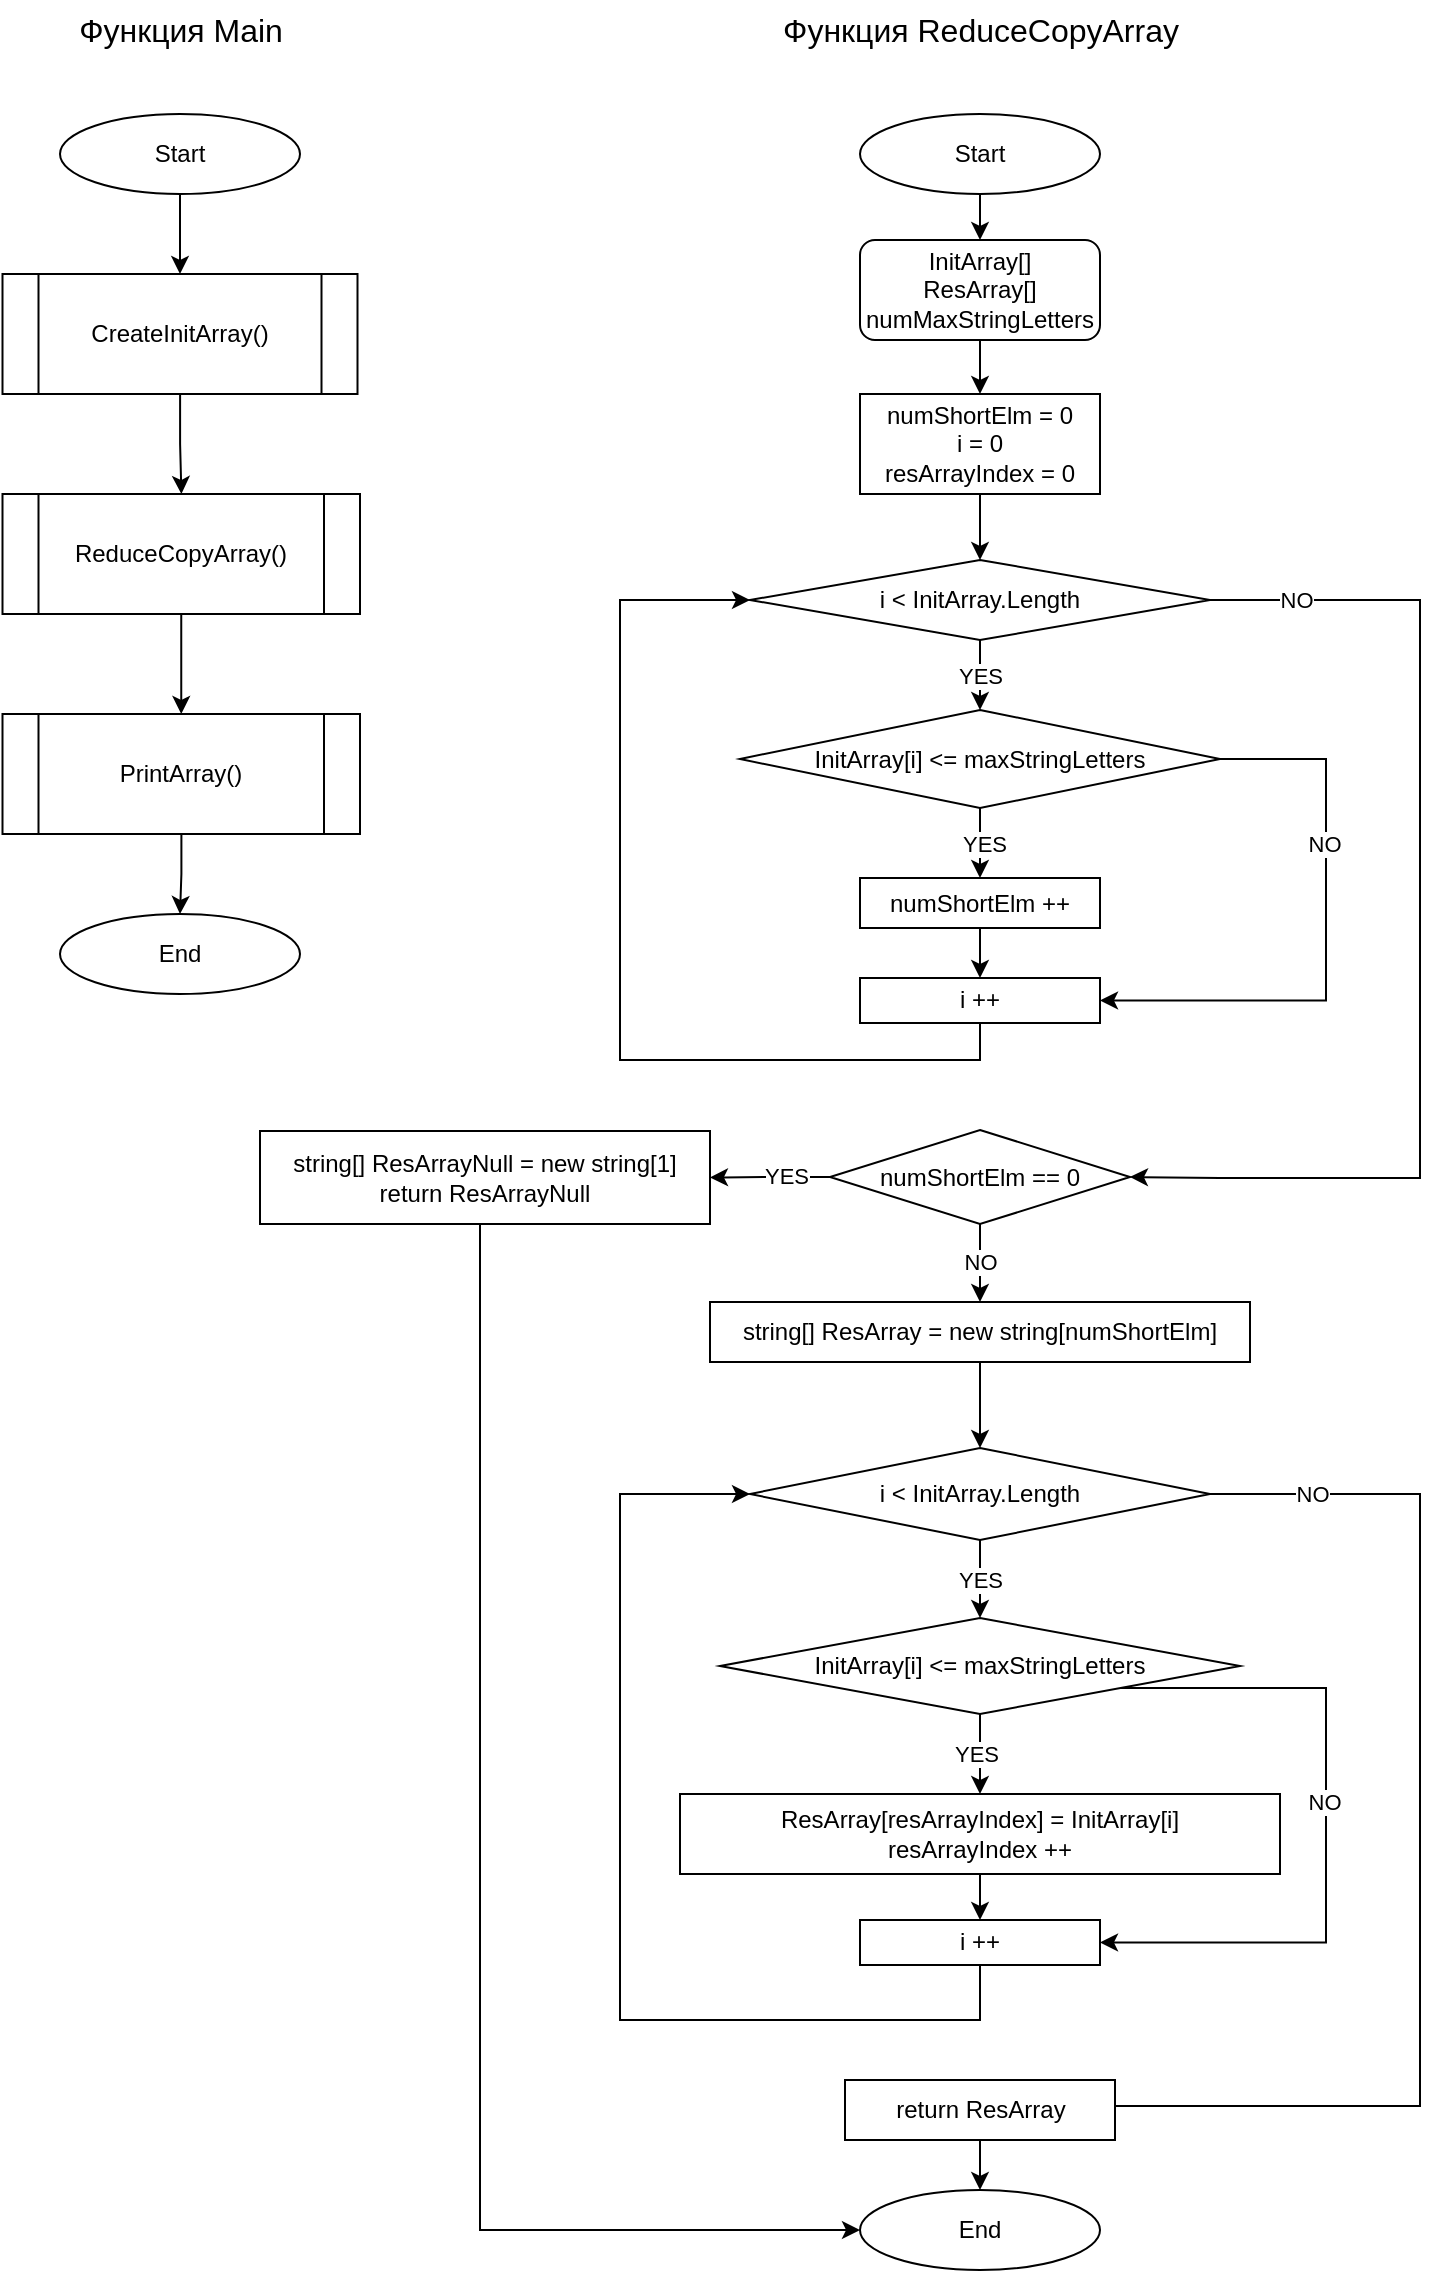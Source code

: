 <mxfile version="24.3.1" type="device">
  <diagram name="Страница — 1" id="QYVu-_xmTz6wH4iHj4pQ">
    <mxGraphModel dx="1838" dy="1004" grid="1" gridSize="10" guides="1" tooltips="1" connect="1" arrows="1" fold="1" page="1" pageScale="1" pageWidth="827" pageHeight="1169" math="0" shadow="0">
      <root>
        <mxCell id="0" />
        <mxCell id="1" parent="0" />
        <mxCell id="LS5zwWv9SQBJ4JKNAVWq-3" value="" style="edgeStyle=orthogonalEdgeStyle;rounded=0;orthogonalLoop=1;jettySize=auto;html=1;entryX=0.5;entryY=0;entryDx=0;entryDy=0;" edge="1" parent="1" source="LS5zwWv9SQBJ4JKNAVWq-1" target="LS5zwWv9SQBJ4JKNAVWq-4">
          <mxGeometry relative="1" as="geometry">
            <mxPoint x="110" y="187" as="targetPoint" />
          </mxGeometry>
        </mxCell>
        <mxCell id="LS5zwWv9SQBJ4JKNAVWq-1" value="&lt;font style=&quot;font-size: 12px;&quot;&gt;Start&lt;/font&gt;" style="ellipse;whiteSpace=wrap;html=1;" vertex="1" parent="1">
          <mxGeometry x="50" y="77" width="120" height="40" as="geometry" />
        </mxCell>
        <mxCell id="LS5zwWv9SQBJ4JKNAVWq-6" value="" style="edgeStyle=orthogonalEdgeStyle;rounded=0;orthogonalLoop=1;jettySize=auto;html=1;" edge="1" parent="1" source="LS5zwWv9SQBJ4JKNAVWq-4" target="LS5zwWv9SQBJ4JKNAVWq-5">
          <mxGeometry relative="1" as="geometry" />
        </mxCell>
        <mxCell id="LS5zwWv9SQBJ4JKNAVWq-4" value="&lt;font style=&quot;font-size: 12px;&quot;&gt;CreateInitArray()&lt;/font&gt;" style="shape=process;whiteSpace=wrap;html=1;backgroundOutline=1;" vertex="1" parent="1">
          <mxGeometry x="21.25" y="157" width="177.5" height="60" as="geometry" />
        </mxCell>
        <mxCell id="LS5zwWv9SQBJ4JKNAVWq-8" value="" style="edgeStyle=orthogonalEdgeStyle;rounded=0;orthogonalLoop=1;jettySize=auto;html=1;" edge="1" parent="1" source="LS5zwWv9SQBJ4JKNAVWq-5" target="LS5zwWv9SQBJ4JKNAVWq-7">
          <mxGeometry relative="1" as="geometry" />
        </mxCell>
        <mxCell id="LS5zwWv9SQBJ4JKNAVWq-5" value="&lt;font style=&quot;font-size: 12px;&quot;&gt;ReduceCopyArray()&lt;/font&gt;" style="shape=process;whiteSpace=wrap;html=1;backgroundOutline=1;" vertex="1" parent="1">
          <mxGeometry x="21.25" y="267" width="178.75" height="60" as="geometry" />
        </mxCell>
        <mxCell id="LS5zwWv9SQBJ4JKNAVWq-10" value="" style="edgeStyle=orthogonalEdgeStyle;rounded=0;orthogonalLoop=1;jettySize=auto;html=1;" edge="1" parent="1" source="LS5zwWv9SQBJ4JKNAVWq-7" target="LS5zwWv9SQBJ4JKNAVWq-9">
          <mxGeometry relative="1" as="geometry" />
        </mxCell>
        <mxCell id="LS5zwWv9SQBJ4JKNAVWq-7" value="&lt;font style=&quot;font-size: 12px;&quot;&gt;PrintArray()&lt;/font&gt;" style="shape=process;whiteSpace=wrap;html=1;backgroundOutline=1;" vertex="1" parent="1">
          <mxGeometry x="21.25" y="377" width="178.75" height="60" as="geometry" />
        </mxCell>
        <mxCell id="LS5zwWv9SQBJ4JKNAVWq-9" value="&lt;font style=&quot;font-size: 12px;&quot;&gt;End&lt;/font&gt;" style="ellipse;whiteSpace=wrap;html=1;" vertex="1" parent="1">
          <mxGeometry x="50" y="477" width="120" height="40" as="geometry" />
        </mxCell>
        <mxCell id="LS5zwWv9SQBJ4JKNAVWq-11" value="&lt;font style=&quot;font-size: 16px;&quot;&gt;Функция Main&lt;/font&gt;" style="text;html=1;align=center;verticalAlign=middle;resizable=0;points=[];autosize=1;strokeColor=none;fillColor=none;" vertex="1" parent="1">
          <mxGeometry x="45" y="20" width="130" height="30" as="geometry" />
        </mxCell>
        <mxCell id="LS5zwWv9SQBJ4JKNAVWq-14" value="&lt;font style=&quot;font-size: 16px;&quot;&gt;Функция ReduceCopyArray&lt;/font&gt;" style="text;html=1;align=center;verticalAlign=middle;resizable=0;points=[];autosize=1;strokeColor=none;fillColor=none;" vertex="1" parent="1">
          <mxGeometry x="400" y="20" width="220" height="30" as="geometry" />
        </mxCell>
        <mxCell id="LS5zwWv9SQBJ4JKNAVWq-23" value="" style="edgeStyle=orthogonalEdgeStyle;rounded=0;orthogonalLoop=1;jettySize=auto;html=1;" edge="1" parent="1" source="LS5zwWv9SQBJ4JKNAVWq-15" target="LS5zwWv9SQBJ4JKNAVWq-22">
          <mxGeometry relative="1" as="geometry" />
        </mxCell>
        <mxCell id="LS5zwWv9SQBJ4JKNAVWq-15" value="&lt;font style=&quot;font-size: 12px;&quot;&gt;Start&lt;/font&gt;" style="ellipse;whiteSpace=wrap;html=1;" vertex="1" parent="1">
          <mxGeometry x="450" y="77" width="120" height="40" as="geometry" />
        </mxCell>
        <mxCell id="LS5zwWv9SQBJ4JKNAVWq-19" value="" style="edgeStyle=orthogonalEdgeStyle;rounded=0;orthogonalLoop=1;jettySize=auto;html=1;" edge="1" parent="1" source="LS5zwWv9SQBJ4JKNAVWq-16" target="LS5zwWv9SQBJ4JKNAVWq-18">
          <mxGeometry relative="1" as="geometry" />
        </mxCell>
        <mxCell id="LS5zwWv9SQBJ4JKNAVWq-16" value="&lt;div&gt;&lt;span style=&quot;background-color: initial;&quot;&gt;numShortElm = 0&lt;/span&gt;&lt;br&gt;&lt;/div&gt;&lt;div&gt;i = 0&lt;/div&gt;&lt;div&gt;resArrayIndex = 0&lt;/div&gt;" style="whiteSpace=wrap;html=1;" vertex="1" parent="1">
          <mxGeometry x="450" y="217" width="120" height="50" as="geometry" />
        </mxCell>
        <mxCell id="LS5zwWv9SQBJ4JKNAVWq-27" value="" style="edgeStyle=orthogonalEdgeStyle;rounded=0;orthogonalLoop=1;jettySize=auto;html=1;" edge="1" parent="1" source="LS5zwWv9SQBJ4JKNAVWq-18" target="LS5zwWv9SQBJ4JKNAVWq-26">
          <mxGeometry relative="1" as="geometry" />
        </mxCell>
        <mxCell id="LS5zwWv9SQBJ4JKNAVWq-28" value="YES" style="edgeLabel;html=1;align=center;verticalAlign=middle;resizable=0;points=[];" vertex="1" connectable="0" parent="LS5zwWv9SQBJ4JKNAVWq-27">
          <mxGeometry x="-0.007" relative="1" as="geometry">
            <mxPoint as="offset" />
          </mxGeometry>
        </mxCell>
        <mxCell id="LS5zwWv9SQBJ4JKNAVWq-40" style="edgeStyle=orthogonalEdgeStyle;rounded=0;orthogonalLoop=1;jettySize=auto;html=1;entryX=1;entryY=0.5;entryDx=0;entryDy=0;exitX=1;exitY=0.5;exitDx=0;exitDy=0;" edge="1" parent="1" source="LS5zwWv9SQBJ4JKNAVWq-18" target="LS5zwWv9SQBJ4JKNAVWq-61">
          <mxGeometry relative="1" as="geometry">
            <Array as="points">
              <mxPoint x="730" y="320" />
              <mxPoint x="730" y="609" />
              <mxPoint x="630" y="609" />
            </Array>
          </mxGeometry>
        </mxCell>
        <mxCell id="LS5zwWv9SQBJ4JKNAVWq-41" value="NO" style="edgeLabel;html=1;align=center;verticalAlign=middle;resizable=0;points=[];" vertex="1" connectable="0" parent="LS5zwWv9SQBJ4JKNAVWq-40">
          <mxGeometry x="-0.843" relative="1" as="geometry">
            <mxPoint as="offset" />
          </mxGeometry>
        </mxCell>
        <mxCell id="LS5zwWv9SQBJ4JKNAVWq-18" value="i &amp;lt; InitArray.Length" style="rhombus;whiteSpace=wrap;html=1;" vertex="1" parent="1">
          <mxGeometry x="395" y="300" width="230" height="40" as="geometry" />
        </mxCell>
        <mxCell id="LS5zwWv9SQBJ4JKNAVWq-25" value="" style="edgeStyle=orthogonalEdgeStyle;rounded=0;orthogonalLoop=1;jettySize=auto;html=1;entryX=0.5;entryY=0;entryDx=0;entryDy=0;" edge="1" parent="1" source="LS5zwWv9SQBJ4JKNAVWq-22" target="LS5zwWv9SQBJ4JKNAVWq-16">
          <mxGeometry relative="1" as="geometry">
            <mxPoint x="510" y="200" as="targetPoint" />
          </mxGeometry>
        </mxCell>
        <mxCell id="LS5zwWv9SQBJ4JKNAVWq-22" value="&lt;div&gt;InitArray[]&lt;/div&gt;&lt;div&gt;ResArray[]&lt;/div&gt;&lt;div&gt;numMaxStringLetters&lt;/div&gt;" style="rounded=1;whiteSpace=wrap;html=1;" vertex="1" parent="1">
          <mxGeometry x="450" y="140" width="120" height="50" as="geometry" />
        </mxCell>
        <mxCell id="LS5zwWv9SQBJ4JKNAVWq-30" value="" style="edgeStyle=orthogonalEdgeStyle;rounded=0;orthogonalLoop=1;jettySize=auto;html=1;" edge="1" parent="1" source="LS5zwWv9SQBJ4JKNAVWq-26" target="LS5zwWv9SQBJ4JKNAVWq-29">
          <mxGeometry relative="1" as="geometry" />
        </mxCell>
        <mxCell id="LS5zwWv9SQBJ4JKNAVWq-31" value="YES" style="edgeLabel;html=1;align=center;verticalAlign=middle;resizable=0;points=[];" vertex="1" connectable="0" parent="LS5zwWv9SQBJ4JKNAVWq-30">
          <mxGeometry y="-2" relative="1" as="geometry">
            <mxPoint as="offset" />
          </mxGeometry>
        </mxCell>
        <mxCell id="LS5zwWv9SQBJ4JKNAVWq-34" style="edgeStyle=orthogonalEdgeStyle;rounded=0;orthogonalLoop=1;jettySize=auto;html=1;entryX=1;entryY=0.5;entryDx=0;entryDy=0;exitX=1;exitY=0.5;exitDx=0;exitDy=0;" edge="1" parent="1" source="LS5zwWv9SQBJ4JKNAVWq-26" target="LS5zwWv9SQBJ4JKNAVWq-32">
          <mxGeometry relative="1" as="geometry">
            <Array as="points">
              <mxPoint x="683" y="400" />
              <mxPoint x="683" y="520" />
            </Array>
          </mxGeometry>
        </mxCell>
        <mxCell id="LS5zwWv9SQBJ4JKNAVWq-35" value="NO" style="edgeLabel;html=1;align=center;verticalAlign=middle;resizable=0;points=[];" vertex="1" connectable="0" parent="LS5zwWv9SQBJ4JKNAVWq-34">
          <mxGeometry x="-0.339" y="-1" relative="1" as="geometry">
            <mxPoint as="offset" />
          </mxGeometry>
        </mxCell>
        <mxCell id="LS5zwWv9SQBJ4JKNAVWq-26" value="InitArray[i] &amp;lt;= maxStringLetters" style="rhombus;whiteSpace=wrap;html=1;" vertex="1" parent="1">
          <mxGeometry x="390" y="375" width="240" height="49" as="geometry" />
        </mxCell>
        <mxCell id="LS5zwWv9SQBJ4JKNAVWq-33" value="" style="edgeStyle=orthogonalEdgeStyle;rounded=0;orthogonalLoop=1;jettySize=auto;html=1;" edge="1" parent="1" source="LS5zwWv9SQBJ4JKNAVWq-29" target="LS5zwWv9SQBJ4JKNAVWq-32">
          <mxGeometry relative="1" as="geometry" />
        </mxCell>
        <mxCell id="LS5zwWv9SQBJ4JKNAVWq-29" value="numShortElm ++" style="whiteSpace=wrap;html=1;" vertex="1" parent="1">
          <mxGeometry x="450" y="459" width="120" height="25" as="geometry" />
        </mxCell>
        <mxCell id="LS5zwWv9SQBJ4JKNAVWq-36" style="edgeStyle=orthogonalEdgeStyle;rounded=0;orthogonalLoop=1;jettySize=auto;html=1;entryX=0;entryY=0.5;entryDx=0;entryDy=0;" edge="1" parent="1" source="LS5zwWv9SQBJ4JKNAVWq-32" target="LS5zwWv9SQBJ4JKNAVWq-18">
          <mxGeometry relative="1" as="geometry">
            <Array as="points">
              <mxPoint x="510" y="550" />
              <mxPoint x="330" y="550" />
              <mxPoint x="330" y="320" />
            </Array>
          </mxGeometry>
        </mxCell>
        <mxCell id="LS5zwWv9SQBJ4JKNAVWq-32" value="i ++" style="whiteSpace=wrap;html=1;" vertex="1" parent="1">
          <mxGeometry x="450" y="509" width="120" height="22.5" as="geometry" />
        </mxCell>
        <mxCell id="LS5zwWv9SQBJ4JKNAVWq-57" value="" style="edgeStyle=orthogonalEdgeStyle;rounded=0;orthogonalLoop=1;jettySize=auto;html=1;" edge="1" parent="1" source="LS5zwWv9SQBJ4JKNAVWq-38" target="LS5zwWv9SQBJ4JKNAVWq-46">
          <mxGeometry relative="1" as="geometry" />
        </mxCell>
        <mxCell id="LS5zwWv9SQBJ4JKNAVWq-38" value="&lt;div&gt;string[]&amp;nbsp;&lt;span style=&quot;background-color: initial;&quot;&gt;ResArray&lt;/span&gt;&lt;span style=&quot;background-color: initial;&quot;&gt;&amp;nbsp;= new string[&lt;/span&gt;&lt;span style=&quot;background-color: initial;&quot;&gt;numShortElm&lt;/span&gt;&lt;span style=&quot;background-color: initial;&quot;&gt;]&lt;/span&gt;&lt;/div&gt;" style="rounded=0;whiteSpace=wrap;html=1;" vertex="1" parent="1">
          <mxGeometry x="375" y="671" width="270" height="30" as="geometry" />
        </mxCell>
        <mxCell id="LS5zwWv9SQBJ4JKNAVWq-42" value="" style="edgeStyle=orthogonalEdgeStyle;rounded=0;orthogonalLoop=1;jettySize=auto;html=1;" edge="1" parent="1" source="LS5zwWv9SQBJ4JKNAVWq-46" target="LS5zwWv9SQBJ4JKNAVWq-51">
          <mxGeometry relative="1" as="geometry" />
        </mxCell>
        <mxCell id="LS5zwWv9SQBJ4JKNAVWq-43" value="YES" style="edgeLabel;html=1;align=center;verticalAlign=middle;resizable=0;points=[];" vertex="1" connectable="0" parent="LS5zwWv9SQBJ4JKNAVWq-42">
          <mxGeometry x="-0.007" relative="1" as="geometry">
            <mxPoint as="offset" />
          </mxGeometry>
        </mxCell>
        <mxCell id="LS5zwWv9SQBJ4JKNAVWq-44" style="edgeStyle=orthogonalEdgeStyle;rounded=0;orthogonalLoop=1;jettySize=auto;html=1;entryX=0.5;entryY=0;entryDx=0;entryDy=0;exitX=1;exitY=0.5;exitDx=0;exitDy=0;" edge="1" parent="1" source="LS5zwWv9SQBJ4JKNAVWq-46" target="LS5zwWv9SQBJ4JKNAVWq-56">
          <mxGeometry relative="1" as="geometry">
            <Array as="points">
              <mxPoint x="730" y="767" />
              <mxPoint x="730" y="1073" />
              <mxPoint x="510" y="1073" />
            </Array>
          </mxGeometry>
        </mxCell>
        <mxCell id="LS5zwWv9SQBJ4JKNAVWq-45" value="NO" style="edgeLabel;html=1;align=center;verticalAlign=middle;resizable=0;points=[];" vertex="1" connectable="0" parent="LS5zwWv9SQBJ4JKNAVWq-44">
          <mxGeometry x="-0.843" relative="1" as="geometry">
            <mxPoint as="offset" />
          </mxGeometry>
        </mxCell>
        <mxCell id="LS5zwWv9SQBJ4JKNAVWq-46" value="i &amp;lt; InitArray.Length" style="rhombus;whiteSpace=wrap;html=1;" vertex="1" parent="1">
          <mxGeometry x="395" y="744" width="230" height="46" as="geometry" />
        </mxCell>
        <mxCell id="LS5zwWv9SQBJ4JKNAVWq-47" value="" style="edgeStyle=orthogonalEdgeStyle;rounded=0;orthogonalLoop=1;jettySize=auto;html=1;" edge="1" parent="1" source="LS5zwWv9SQBJ4JKNAVWq-51" target="LS5zwWv9SQBJ4JKNAVWq-53">
          <mxGeometry relative="1" as="geometry" />
        </mxCell>
        <mxCell id="LS5zwWv9SQBJ4JKNAVWq-48" value="YES" style="edgeLabel;html=1;align=center;verticalAlign=middle;resizable=0;points=[];" vertex="1" connectable="0" parent="LS5zwWv9SQBJ4JKNAVWq-47">
          <mxGeometry y="-2" relative="1" as="geometry">
            <mxPoint as="offset" />
          </mxGeometry>
        </mxCell>
        <mxCell id="LS5zwWv9SQBJ4JKNAVWq-49" style="edgeStyle=orthogonalEdgeStyle;rounded=0;orthogonalLoop=1;jettySize=auto;html=1;entryX=1;entryY=0.5;entryDx=0;entryDy=0;" edge="1" parent="1" source="LS5zwWv9SQBJ4JKNAVWq-51" target="LS5zwWv9SQBJ4JKNAVWq-55">
          <mxGeometry relative="1" as="geometry">
            <Array as="points">
              <mxPoint x="683" y="864" />
              <mxPoint x="683" y="991" />
            </Array>
          </mxGeometry>
        </mxCell>
        <mxCell id="LS5zwWv9SQBJ4JKNAVWq-50" value="NO" style="edgeLabel;html=1;align=center;verticalAlign=middle;resizable=0;points=[];" vertex="1" connectable="0" parent="LS5zwWv9SQBJ4JKNAVWq-49">
          <mxGeometry x="-0.339" y="-1" relative="1" as="geometry">
            <mxPoint y="46" as="offset" />
          </mxGeometry>
        </mxCell>
        <mxCell id="LS5zwWv9SQBJ4JKNAVWq-51" value="InitArray[i] &amp;lt;= maxStringLetters" style="rhombus;whiteSpace=wrap;html=1;" vertex="1" parent="1">
          <mxGeometry x="380" y="829" width="260" height="48" as="geometry" />
        </mxCell>
        <mxCell id="LS5zwWv9SQBJ4JKNAVWq-52" value="" style="edgeStyle=orthogonalEdgeStyle;rounded=0;orthogonalLoop=1;jettySize=auto;html=1;" edge="1" parent="1" source="LS5zwWv9SQBJ4JKNAVWq-53" target="LS5zwWv9SQBJ4JKNAVWq-55">
          <mxGeometry relative="1" as="geometry" />
        </mxCell>
        <mxCell id="LS5zwWv9SQBJ4JKNAVWq-53" value="ResArray[resArrayIndex] = InitArray[i]&lt;div&gt;resArrayIndex ++&lt;br&gt;&lt;/div&gt;" style="whiteSpace=wrap;html=1;" vertex="1" parent="1">
          <mxGeometry x="360" y="917" width="300" height="40" as="geometry" />
        </mxCell>
        <mxCell id="LS5zwWv9SQBJ4JKNAVWq-54" style="edgeStyle=orthogonalEdgeStyle;rounded=0;orthogonalLoop=1;jettySize=auto;html=1;entryX=0;entryY=0.5;entryDx=0;entryDy=0;" edge="1" parent="1" source="LS5zwWv9SQBJ4JKNAVWq-55" target="LS5zwWv9SQBJ4JKNAVWq-46">
          <mxGeometry relative="1" as="geometry">
            <Array as="points">
              <mxPoint x="510" y="1030" />
              <mxPoint x="330" y="1030" />
              <mxPoint x="330" y="767" />
            </Array>
          </mxGeometry>
        </mxCell>
        <mxCell id="LS5zwWv9SQBJ4JKNAVWq-55" value="i ++" style="whiteSpace=wrap;html=1;" vertex="1" parent="1">
          <mxGeometry x="450" y="980" width="120" height="22.5" as="geometry" />
        </mxCell>
        <mxCell id="LS5zwWv9SQBJ4JKNAVWq-59" value="" style="edgeStyle=orthogonalEdgeStyle;rounded=0;orthogonalLoop=1;jettySize=auto;html=1;entryX=0.5;entryY=0;entryDx=0;entryDy=0;" edge="1" parent="1" source="LS5zwWv9SQBJ4JKNAVWq-56" target="LS5zwWv9SQBJ4JKNAVWq-60">
          <mxGeometry relative="1" as="geometry">
            <mxPoint x="510" y="1145" as="targetPoint" />
          </mxGeometry>
        </mxCell>
        <mxCell id="LS5zwWv9SQBJ4JKNAVWq-56" value="&lt;div&gt;return&amp;nbsp;&lt;span style=&quot;background-color: initial;&quot;&gt;ResArray&lt;/span&gt;&lt;/div&gt;" style="rounded=0;whiteSpace=wrap;html=1;" vertex="1" parent="1">
          <mxGeometry x="442.5" y="1060" width="135" height="30" as="geometry" />
        </mxCell>
        <mxCell id="LS5zwWv9SQBJ4JKNAVWq-60" value="&lt;font style=&quot;font-size: 12px;&quot;&gt;End&lt;/font&gt;" style="ellipse;whiteSpace=wrap;html=1;" vertex="1" parent="1">
          <mxGeometry x="450" y="1115" width="120" height="40" as="geometry" />
        </mxCell>
        <mxCell id="LS5zwWv9SQBJ4JKNAVWq-62" value="" style="edgeStyle=orthogonalEdgeStyle;rounded=0;orthogonalLoop=1;jettySize=auto;html=1;" edge="1" parent="1" source="LS5zwWv9SQBJ4JKNAVWq-61" target="LS5zwWv9SQBJ4JKNAVWq-38">
          <mxGeometry relative="1" as="geometry" />
        </mxCell>
        <mxCell id="LS5zwWv9SQBJ4JKNAVWq-64" value="NO" style="edgeLabel;html=1;align=center;verticalAlign=middle;resizable=0;points=[];" vertex="1" connectable="0" parent="LS5zwWv9SQBJ4JKNAVWq-62">
          <mxGeometry x="-0.108" relative="1" as="geometry">
            <mxPoint as="offset" />
          </mxGeometry>
        </mxCell>
        <mxCell id="LS5zwWv9SQBJ4JKNAVWq-66" value="" style="edgeStyle=orthogonalEdgeStyle;rounded=0;orthogonalLoop=1;jettySize=auto;html=1;" edge="1" parent="1" source="LS5zwWv9SQBJ4JKNAVWq-61" target="LS5zwWv9SQBJ4JKNAVWq-65">
          <mxGeometry relative="1" as="geometry" />
        </mxCell>
        <mxCell id="LS5zwWv9SQBJ4JKNAVWq-68" value="YES" style="edgeLabel;html=1;align=center;verticalAlign=middle;resizable=0;points=[];" vertex="1" connectable="0" parent="LS5zwWv9SQBJ4JKNAVWq-66">
          <mxGeometry x="-0.246" y="-1" relative="1" as="geometry">
            <mxPoint as="offset" />
          </mxGeometry>
        </mxCell>
        <mxCell id="LS5zwWv9SQBJ4JKNAVWq-61" value="numShortElm == 0" style="rhombus;whiteSpace=wrap;html=1;" vertex="1" parent="1">
          <mxGeometry x="435" y="585" width="150" height="47" as="geometry" />
        </mxCell>
        <mxCell id="LS5zwWv9SQBJ4JKNAVWq-67" style="edgeStyle=orthogonalEdgeStyle;rounded=0;orthogonalLoop=1;jettySize=auto;html=1;entryX=0;entryY=0.5;entryDx=0;entryDy=0;" edge="1" parent="1" source="LS5zwWv9SQBJ4JKNAVWq-65" target="LS5zwWv9SQBJ4JKNAVWq-60">
          <mxGeometry relative="1" as="geometry">
            <Array as="points">
              <mxPoint x="260" y="1135" />
            </Array>
          </mxGeometry>
        </mxCell>
        <mxCell id="LS5zwWv9SQBJ4JKNAVWq-65" value="&lt;div&gt;string[]&amp;nbsp;&lt;span style=&quot;background-color: initial;&quot;&gt;ResArrayNull&lt;/span&gt;&lt;span style=&quot;background-color: initial;&quot;&gt;&amp;nbsp;= new string[1&lt;/span&gt;&lt;span style=&quot;background-color: initial;&quot;&gt;]&lt;/span&gt;&lt;/div&gt;&lt;div&gt;&lt;span style=&quot;background-color: initial;&quot;&gt;return ResArrayNull&lt;/span&gt;&lt;/div&gt;" style="rounded=0;whiteSpace=wrap;html=1;" vertex="1" parent="1">
          <mxGeometry x="150" y="585.5" width="225" height="46.5" as="geometry" />
        </mxCell>
      </root>
    </mxGraphModel>
  </diagram>
</mxfile>
